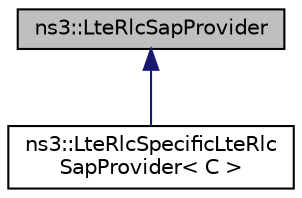 digraph "ns3::LteRlcSapProvider"
{
 // LATEX_PDF_SIZE
  edge [fontname="Helvetica",fontsize="10",labelfontname="Helvetica",labelfontsize="10"];
  node [fontname="Helvetica",fontsize="10",shape=record];
  Node1 [label="ns3::LteRlcSapProvider",height=0.2,width=0.4,color="black", fillcolor="grey75", style="filled", fontcolor="black",tooltip="Service Access Point (SAP) offered by the UM-RLC and AM-RLC entities to the PDCP entity See 3GPP 36...."];
  Node1 -> Node2 [dir="back",color="midnightblue",fontsize="10",style="solid",fontname="Helvetica"];
  Node2 [label="ns3::LteRlcSpecificLteRlc\lSapProvider\< C \>",height=0.2,width=0.4,color="black", fillcolor="white", style="filled",URL="$classns3_1_1_lte_rlc_specific_lte_rlc_sap_provider.html",tooltip="LteRlcSpecificLteRlcSapProvider."];
}
